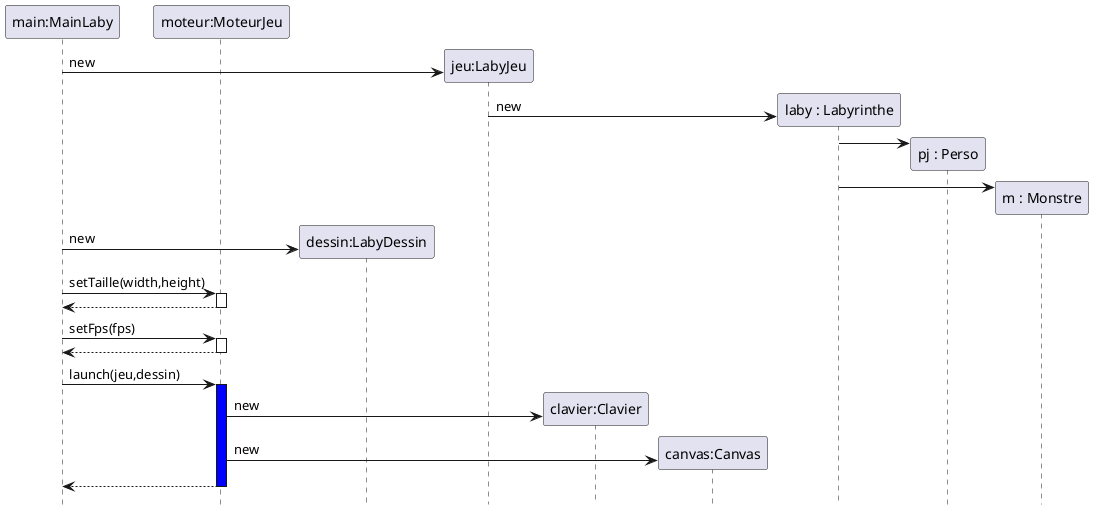 @startuml
hide footbox

participant "main:MainLaby" as main
participant "moteur:MoteurJeu" as GameEngine
participant "dessin:LabyDessin" as r 
participant "jeu:LabyJeu" as game 
participant "clavier:Clavier" as clavier
participant "canvas:Canvas" as canvas
participant "laby : Labyrinthe" as l
participant "pj : Perso" as p
participant "m : Monstre" as m


create game
main -> game : new
create l
game -> l : new
create p
l -> p
create m
l -> m
create r
main -> r : new

main -> GameEngine : setTaille(width,height)
activate GameEngine
main <-- GameEngine
deactivate GameEngine

main-> GameEngine : setFps(fps)
activate GameEngine
main <-- GameEngine
deactivate GameEngine

main-> GameEngine : launch(jeu,dessin)

activate GameEngine #0000FF

create clavier
GameEngine -> clavier : new

create canvas
GameEngine -> canvas : new



main<-- GameEngine
deactivate GameEngine
@enduml
